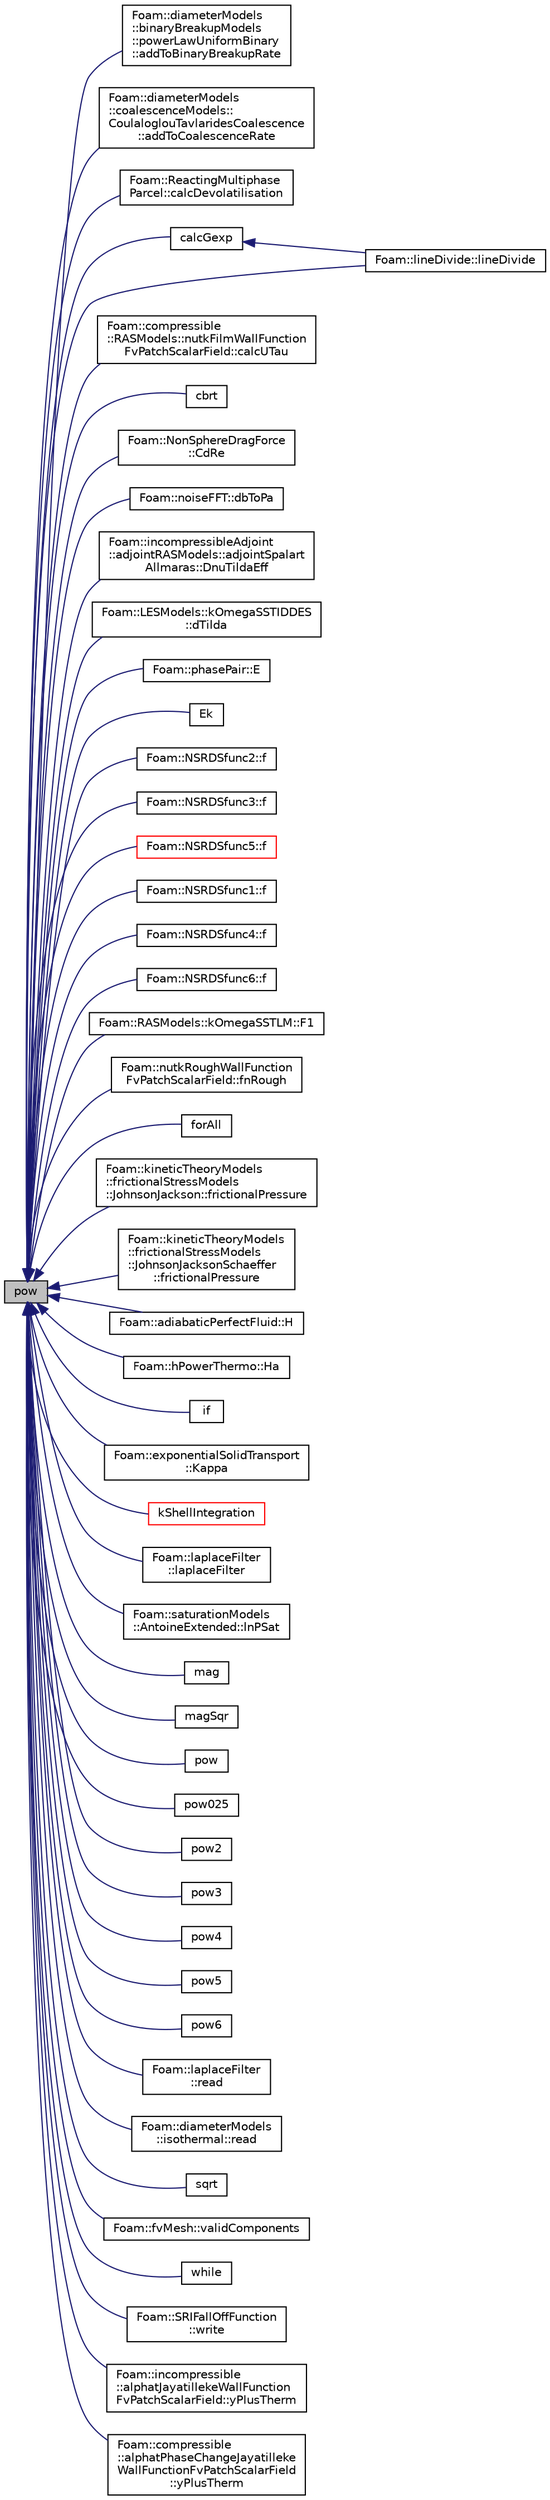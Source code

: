 digraph "pow"
{
  bgcolor="transparent";
  edge [fontname="Helvetica",fontsize="10",labelfontname="Helvetica",labelfontsize="10"];
  node [fontname="Helvetica",fontsize="10",shape=record];
  rankdir="LR";
  Node1 [label="pow",height=0.2,width=0.4,color="black", fillcolor="grey75", style="filled" fontcolor="black"];
  Node1 -> Node2 [dir="back",color="midnightblue",fontsize="10",style="solid",fontname="Helvetica"];
  Node2 [label="Foam::diameterModels\l::binaryBreakupModels\l::powerLawUniformBinary\l::addToBinaryBreakupRate",height=0.2,width=0.4,color="black",URL="$classFoam_1_1diameterModels_1_1binaryBreakupModels_1_1powerLawUniformBinary.html#a302c75bbb7df5b788f51fa0591b0d4bd",tooltip="Add to binary breakupRate. "];
  Node1 -> Node3 [dir="back",color="midnightblue",fontsize="10",style="solid",fontname="Helvetica"];
  Node3 [label="Foam::diameterModels\l::coalescenceModels::\lCoulaloglouTavlaridesCoalescence\l::addToCoalescenceRate",height=0.2,width=0.4,color="black",URL="$classFoam_1_1diameterModels_1_1coalescenceModels_1_1CoulaloglouTavlaridesCoalescence.html#a0a4425cc9fa19c33446c73aa21e8dc7d",tooltip="Add to coalescenceRate. "];
  Node1 -> Node4 [dir="back",color="midnightblue",fontsize="10",style="solid",fontname="Helvetica"];
  Node4 [label="Foam::ReactingMultiphase\lParcel::calcDevolatilisation",height=0.2,width=0.4,color="black",URL="$classFoam_1_1ReactingMultiphaseParcel.html#ad7c901285cc4aaf8df617a79a3645f3a",tooltip="Calculate Devolatilisation. "];
  Node1 -> Node5 [dir="back",color="midnightblue",fontsize="10",style="solid",fontname="Helvetica"];
  Node5 [label="calcGexp",height=0.2,width=0.4,color="black",URL="$namespaceFoam.html#a11df6cbb8ad87ac3c66b6fc05beaf5d0",tooltip="Calculate the geometric expansion factor from the expansion ratio. "];
  Node5 -> Node6 [dir="back",color="midnightblue",fontsize="10",style="solid",fontname="Helvetica"];
  Node6 [label="Foam::lineDivide::lineDivide",height=0.2,width=0.4,color="black",URL="$classFoam_1_1lineDivide.html#a28324b5a632c09c52483cd858dfbd823",tooltip="Construct from components. "];
  Node1 -> Node7 [dir="back",color="midnightblue",fontsize="10",style="solid",fontname="Helvetica"];
  Node7 [label="Foam::compressible\l::RASModels::nutkFilmWallFunction\lFvPatchScalarField::calcUTau",height=0.2,width=0.4,color="black",URL="$classFoam_1_1compressible_1_1RASModels_1_1nutkFilmWallFunctionFvPatchScalarField.html#a1531610b3f6b7efe703bfbecd07f0b66",tooltip="Calculate the friction velocity. "];
  Node1 -> Node8 [dir="back",color="midnightblue",fontsize="10",style="solid",fontname="Helvetica"];
  Node8 [label="cbrt",height=0.2,width=0.4,color="black",URL="$namespaceFoam.html#afa8d54781a1e2b5877c5215a38ed63fb"];
  Node1 -> Node9 [dir="back",color="midnightblue",fontsize="10",style="solid",fontname="Helvetica"];
  Node9 [label="Foam::NonSphereDragForce\l::CdRe",height=0.2,width=0.4,color="black",URL="$classFoam_1_1NonSphereDragForce.html#a49c200fa507ca6a561eb06b8593ab091",tooltip="Drag coefficient multiplied by Reynolds number. "];
  Node1 -> Node10 [dir="back",color="midnightblue",fontsize="10",style="solid",fontname="Helvetica"];
  Node10 [label="Foam::noiseFFT::dbToPa",height=0.2,width=0.4,color="black",URL="$classFoam_1_1noiseFFT.html#a9640bad06345694e7ae94b9f029d705f",tooltip="Convert the db-field into Pa. "];
  Node1 -> Node11 [dir="back",color="midnightblue",fontsize="10",style="solid",fontname="Helvetica"];
  Node11 [label="Foam::incompressibleAdjoint\l::adjointRASModels::adjointSpalart\lAllmaras::DnuTildaEff",height=0.2,width=0.4,color="black",URL="$classFoam_1_1incompressibleAdjoint_1_1adjointRASModels_1_1adjointSpalartAllmaras.html#a63ea14965271bc8acfcabff0b8954fae"];
  Node1 -> Node12 [dir="back",color="midnightblue",fontsize="10",style="solid",fontname="Helvetica"];
  Node12 [label="Foam::LESModels::kOmegaSSTIDDES\l::dTilda",height=0.2,width=0.4,color="black",URL="$classFoam_1_1LESModels_1_1kOmegaSSTIDDES.html#ad4b41a5c2ad8b2ef8780c347c0f20fe5",tooltip="Length scale. "];
  Node1 -> Node13 [dir="back",color="midnightblue",fontsize="10",style="solid",fontname="Helvetica"];
  Node13 [label="Foam::phasePair::E",height=0.2,width=0.4,color="black",URL="$classFoam_1_1phasePair.html#a96f6c544f02109881f406acf5158aa4f",tooltip="Aspect ratio. "];
  Node1 -> Node14 [dir="back",color="midnightblue",fontsize="10",style="solid",fontname="Helvetica"];
  Node14 [label="Ek",height=0.2,width=0.4,color="black",URL="$namespaceFoam.html#acf3e43f80952a15457618f1366edfae7"];
  Node1 -> Node15 [dir="back",color="midnightblue",fontsize="10",style="solid",fontname="Helvetica"];
  Node15 [label="Foam::NSRDSfunc2::f",height=0.2,width=0.4,color="black",URL="$classFoam_1_1NSRDSfunc2.html#a4ab62338f8530b8dc7efbf7c744c4d53",tooltip="Evaluate the function and return the result. "];
  Node1 -> Node16 [dir="back",color="midnightblue",fontsize="10",style="solid",fontname="Helvetica"];
  Node16 [label="Foam::NSRDSfunc3::f",height=0.2,width=0.4,color="black",URL="$classFoam_1_1NSRDSfunc3.html#a4ab62338f8530b8dc7efbf7c744c4d53",tooltip="Evaluate the function and return the result. "];
  Node1 -> Node17 [dir="back",color="midnightblue",fontsize="10",style="solid",fontname="Helvetica"];
  Node17 [label="Foam::NSRDSfunc5::f",height=0.2,width=0.4,color="red",URL="$classFoam_1_1NSRDSfunc5.html#a4ab62338f8530b8dc7efbf7c744c4d53",tooltip="Evaluate the function and return the result. "];
  Node1 -> Node18 [dir="back",color="midnightblue",fontsize="10",style="solid",fontname="Helvetica"];
  Node18 [label="Foam::NSRDSfunc1::f",height=0.2,width=0.4,color="black",URL="$classFoam_1_1NSRDSfunc1.html#a4ab62338f8530b8dc7efbf7c744c4d53",tooltip="Evaluate the function and return the result. "];
  Node1 -> Node19 [dir="back",color="midnightblue",fontsize="10",style="solid",fontname="Helvetica"];
  Node19 [label="Foam::NSRDSfunc4::f",height=0.2,width=0.4,color="black",URL="$classFoam_1_1NSRDSfunc4.html#a4ab62338f8530b8dc7efbf7c744c4d53",tooltip="Evaluate the function and return the result. "];
  Node1 -> Node20 [dir="back",color="midnightblue",fontsize="10",style="solid",fontname="Helvetica"];
  Node20 [label="Foam::NSRDSfunc6::f",height=0.2,width=0.4,color="black",URL="$classFoam_1_1NSRDSfunc6.html#a4ab62338f8530b8dc7efbf7c744c4d53",tooltip="Evaluate the function and return the result. "];
  Node1 -> Node21 [dir="back",color="midnightblue",fontsize="10",style="solid",fontname="Helvetica"];
  Node21 [label="Foam::RASModels::kOmegaSSTLM::F1",height=0.2,width=0.4,color="black",URL="$classFoam_1_1RASModels_1_1kOmegaSSTLM.html#af2f548f86baaafff6547622b0e8c797a",tooltip="Modified form of the k-omega SST F1 function. "];
  Node1 -> Node22 [dir="back",color="midnightblue",fontsize="10",style="solid",fontname="Helvetica"];
  Node22 [label="Foam::nutkRoughWallFunction\lFvPatchScalarField::fnRough",height=0.2,width=0.4,color="black",URL="$classFoam_1_1nutkRoughWallFunctionFvPatchScalarField.html#a7c067e2ca824c0d4f24d5c6d24423bf0",tooltip="Compute the roughness function. "];
  Node1 -> Node23 [dir="back",color="midnightblue",fontsize="10",style="solid",fontname="Helvetica"];
  Node23 [label="forAll",height=0.2,width=0.4,color="black",URL="$LISASMDCalcMethod2_8H.html#a0be8e1404f0b24e64bb9e7389120d86b"];
  Node1 -> Node24 [dir="back",color="midnightblue",fontsize="10",style="solid",fontname="Helvetica"];
  Node24 [label="Foam::kineticTheoryModels\l::frictionalStressModels\l::JohnsonJackson::frictionalPressure",height=0.2,width=0.4,color="black",URL="$classFoam_1_1kineticTheoryModels_1_1frictionalStressModels_1_1JohnsonJackson.html#ac6678f5388ce62b39796aa108736b012"];
  Node1 -> Node25 [dir="back",color="midnightblue",fontsize="10",style="solid",fontname="Helvetica"];
  Node25 [label="Foam::kineticTheoryModels\l::frictionalStressModels\l::JohnsonJacksonSchaeffer\l::frictionalPressure",height=0.2,width=0.4,color="black",URL="$classFoam_1_1kineticTheoryModels_1_1frictionalStressModels_1_1JohnsonJacksonSchaeffer.html#ac6678f5388ce62b39796aa108736b012"];
  Node1 -> Node26 [dir="back",color="midnightblue",fontsize="10",style="solid",fontname="Helvetica"];
  Node26 [label="Foam::adiabaticPerfectFluid::H",height=0.2,width=0.4,color="black",URL="$classFoam_1_1adiabaticPerfectFluid.html#a4a09c6e51fb6ab12144d95f4bf14b22d",tooltip="Return enthalpy departure [J/kg]. "];
  Node1 -> Node27 [dir="back",color="midnightblue",fontsize="10",style="solid",fontname="Helvetica"];
  Node27 [label="Foam::hPowerThermo::Ha",height=0.2,width=0.4,color="black",URL="$classFoam_1_1hPowerThermo.html#a2e1403172d34999f345b94283fd80f22",tooltip="Absolute Enthalpy [J/kg]. "];
  Node1 -> Node28 [dir="back",color="midnightblue",fontsize="10",style="solid",fontname="Helvetica"];
  Node28 [label="if",height=0.2,width=0.4,color="black",URL="$compressible_2rhoPimpleAdiabaticFoam_2EEqn_8H.html#a3da75ae571983aea7f293de3f369c486"];
  Node1 -> Node29 [dir="back",color="midnightblue",fontsize="10",style="solid",fontname="Helvetica"];
  Node29 [label="Foam::exponentialSolidTransport\l::Kappa",height=0.2,width=0.4,color="black",URL="$classFoam_1_1exponentialSolidTransport.html#a114a61e39959d61eadd30369f382abbd",tooltip="Thermal conductivity [W/mK]. "];
  Node1 -> Node30 [dir="back",color="midnightblue",fontsize="10",style="solid",fontname="Helvetica"];
  Node30 [label="kShellIntegration",height=0.2,width=0.4,color="red",URL="$namespaceFoam.html#aec40163ae7e05b5bceffe68aa37ea9ae"];
  Node1 -> Node31 [dir="back",color="midnightblue",fontsize="10",style="solid",fontname="Helvetica"];
  Node31 [label="Foam::laplaceFilter\l::laplaceFilter",height=0.2,width=0.4,color="black",URL="$classFoam_1_1laplaceFilter.html#a73c551925f393eea411dfc657938bc1f",tooltip="Construct from IOdictionary. "];
  Node1 -> Node6 [dir="back",color="midnightblue",fontsize="10",style="solid",fontname="Helvetica"];
  Node1 -> Node32 [dir="back",color="midnightblue",fontsize="10",style="solid",fontname="Helvetica"];
  Node32 [label="Foam::saturationModels\l::AntoineExtended::lnPSat",height=0.2,width=0.4,color="black",URL="$classFoam_1_1saturationModels_1_1AntoineExtended.html#abfb4eadb8e67af8009ef345cc4216965",tooltip="Natural log of the saturation pressure. "];
  Node1 -> Node33 [dir="back",color="midnightblue",fontsize="10",style="solid",fontname="Helvetica"];
  Node33 [label="mag",height=0.2,width=0.4,color="black",URL="$namespaceFoam.html#ac6ebb7b78262b5110e8c0b7e5adb563e"];
  Node1 -> Node34 [dir="back",color="midnightblue",fontsize="10",style="solid",fontname="Helvetica"];
  Node34 [label="magSqr",height=0.2,width=0.4,color="black",URL="$namespaceFoam.html#a979f903eeb778a7db6a95e6cd5a4107a"];
  Node1 -> Node35 [dir="back",color="midnightblue",fontsize="10",style="solid",fontname="Helvetica"];
  Node35 [label="pow",height=0.2,width=0.4,color="black",URL="$namespaceFoam.html#a6b92ae8dde41fda19757ad61094b5250"];
  Node1 -> Node36 [dir="back",color="midnightblue",fontsize="10",style="solid",fontname="Helvetica"];
  Node36 [label="pow025",height=0.2,width=0.4,color="black",URL="$namespaceFoam.html#a3ffd6d674acef3a917ebe38ad9ea5a40"];
  Node1 -> Node37 [dir="back",color="midnightblue",fontsize="10",style="solid",fontname="Helvetica"];
  Node37 [label="pow2",height=0.2,width=0.4,color="black",URL="$namespaceFoam.html#ae238925f562b2e56182f2f32390030f4"];
  Node1 -> Node38 [dir="back",color="midnightblue",fontsize="10",style="solid",fontname="Helvetica"];
  Node38 [label="pow3",height=0.2,width=0.4,color="black",URL="$namespaceFoam.html#a9677b926a3af99e13070238756d0ee94"];
  Node1 -> Node39 [dir="back",color="midnightblue",fontsize="10",style="solid",fontname="Helvetica"];
  Node39 [label="pow4",height=0.2,width=0.4,color="black",URL="$namespaceFoam.html#a15795ef64e71a2a1e2b3462bd2119f5f"];
  Node1 -> Node40 [dir="back",color="midnightblue",fontsize="10",style="solid",fontname="Helvetica"];
  Node40 [label="pow5",height=0.2,width=0.4,color="black",URL="$namespaceFoam.html#a844c44d4e00067bd421f0a1a32b102d7"];
  Node1 -> Node41 [dir="back",color="midnightblue",fontsize="10",style="solid",fontname="Helvetica"];
  Node41 [label="pow6",height=0.2,width=0.4,color="black",URL="$namespaceFoam.html#ae894d945f8514a47947ad3ce10c9eb1e"];
  Node1 -> Node42 [dir="back",color="midnightblue",fontsize="10",style="solid",fontname="Helvetica"];
  Node42 [label="Foam::laplaceFilter\l::read",height=0.2,width=0.4,color="black",URL="$classFoam_1_1laplaceFilter.html#aa9b8764750bd9ff67ca32b6551dc7847",tooltip="Read the LESfilter dictionary. "];
  Node1 -> Node43 [dir="back",color="midnightblue",fontsize="10",style="solid",fontname="Helvetica"];
  Node43 [label="Foam::diameterModels\l::isothermal::read",height=0.2,width=0.4,color="black",URL="$classFoam_1_1diameterModels_1_1isothermal.html#ab24ab31fc06a9e08f21a370a3644132c",tooltip="Read phaseProperties dictionary. "];
  Node1 -> Node44 [dir="back",color="midnightblue",fontsize="10",style="solid",fontname="Helvetica"];
  Node44 [label="sqrt",height=0.2,width=0.4,color="black",URL="$namespaceFoam.html#ab8f25693d21f0029922c874bcf71c46e"];
  Node1 -> Node45 [dir="back",color="midnightblue",fontsize="10",style="solid",fontname="Helvetica"];
  Node45 [label="Foam::fvMesh::validComponents",height=0.2,width=0.4,color="black",URL="$classFoam_1_1fvMesh.html#a4fa7db13a87121ea00043443991647f3"];
  Node1 -> Node46 [dir="back",color="midnightblue",fontsize="10",style="solid",fontname="Helvetica"];
  Node46 [label="while",height=0.2,width=0.4,color="black",URL="$LISASMDCalcMethod1_8H.html#a768b7bc0979b7d1eddf4a7b1c47b9907"];
  Node1 -> Node47 [dir="back",color="midnightblue",fontsize="10",style="solid",fontname="Helvetica"];
  Node47 [label="Foam::SRIFallOffFunction\l::write",height=0.2,width=0.4,color="black",URL="$classFoam_1_1SRIFallOffFunction.html#a4bc86b48333705e13add9de0db8eebd3",tooltip="Write to stream. "];
  Node1 -> Node48 [dir="back",color="midnightblue",fontsize="10",style="solid",fontname="Helvetica"];
  Node48 [label="Foam::incompressible\l::alphatJayatillekeWallFunction\lFvPatchScalarField::yPlusTherm",height=0.2,width=0.4,color="black",URL="$classFoam_1_1incompressible_1_1alphatJayatillekeWallFunctionFvPatchScalarField.html#aabfd70e0ed3a5beae787d17f1a44bc8e",tooltip="Calculate y+ at the edge of the thermal laminar sublayer. "];
  Node1 -> Node49 [dir="back",color="midnightblue",fontsize="10",style="solid",fontname="Helvetica"];
  Node49 [label="Foam::compressible\l::alphatPhaseChangeJayatilleke\lWallFunctionFvPatchScalarField\l::yPlusTherm",height=0.2,width=0.4,color="black",URL="$classFoam_1_1compressible_1_1alphatPhaseChangeJayatillekeWallFunctionFvPatchScalarField.html#a6bb0c9a8f2924ed90cd0c934b10186d0",tooltip="Calculate y+ at the edge of the thermal laminar sublayer. "];
}
